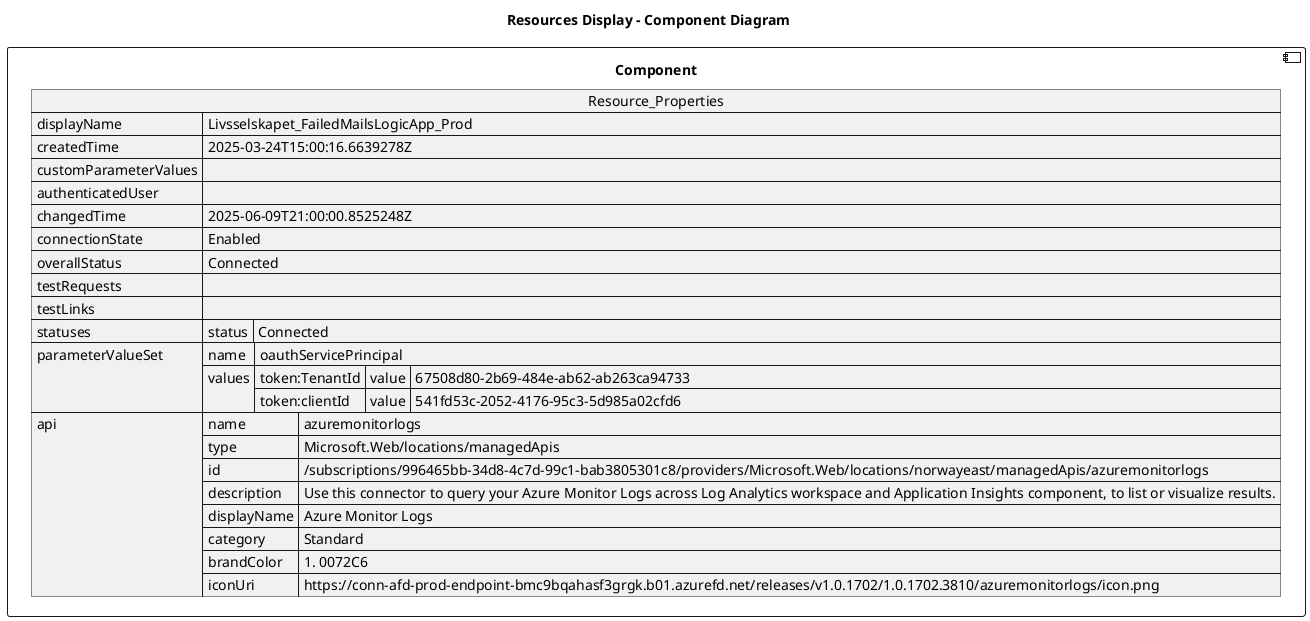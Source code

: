@startuml

title Resources Display - Component Diagram

component Component {

json  Resource_Properties {
  "displayName": "Livsselskapet_FailedMailsLogicApp_Prod",
  "createdTime": "2025-03-24T15:00:16.6639278Z",
  "customParameterValues": {},
  "authenticatedUser": {},
  "changedTime": "2025-06-09T21:00:00.8525248Z",
  "connectionState": "Enabled",
  "overallStatus": "Connected",
  "testRequests": [],
  "testLinks": [],
  "statuses": [
    {
      "status": "Connected"
    }
  ],
  "parameterValueSet": {
    "name": "oauthServicePrincipal",
    "values": {
      "token:TenantId": {
        "value": "67508d80-2b69-484e-ab62-ab263ca94733"
      },
      "token:clientId": {
        "value": "541fd53c-2052-4176-95c3-5d985a02cfd6"
      }
    }
  },
  "api": {
    "name": "azuremonitorlogs",
    "type": "Microsoft.Web/locations/managedApis",
    "id": "/subscriptions/996465bb-34d8-4c7d-99c1-bab3805301c8/providers/Microsoft.Web/locations/norwayeast/managedApis/azuremonitorlogs",
    "description": "Use this connector to query your Azure Monitor Logs across Log Analytics workspace and Application Insights component, to list or visualize results.",
    "displayName": "Azure Monitor Logs",
    "category": "Standard",
    "brandColor": "#0072C6",
    "iconUri": "https://conn-afd-prod-endpoint-bmc9bqahasf3grgk.b01.azurefd.net/releases/v1.0.1702/1.0.1702.3810/azuremonitorlogs/icon.png"
  }
}
}
@enduml
